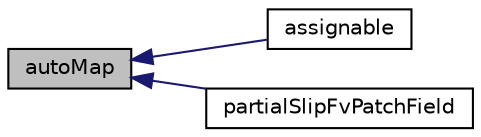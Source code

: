 digraph "autoMap"
{
  bgcolor="transparent";
  edge [fontname="Helvetica",fontsize="10",labelfontname="Helvetica",labelfontsize="10"];
  node [fontname="Helvetica",fontsize="10",shape=record];
  rankdir="LR";
  Node30 [label="autoMap",height=0.2,width=0.4,color="black", fillcolor="grey75", style="filled", fontcolor="black"];
  Node30 -> Node31 [dir="back",color="midnightblue",fontsize="10",style="solid",fontname="Helvetica"];
  Node31 [label="assignable",height=0.2,width=0.4,color="black",URL="$a23009.html#acbeb7dc057bd06ed4fbfdd907bd45ce6",tooltip="Return false: this patch field is not altered by assignment. "];
  Node30 -> Node32 [dir="back",color="midnightblue",fontsize="10",style="solid",fontname="Helvetica"];
  Node32 [label="partialSlipFvPatchField",height=0.2,width=0.4,color="black",URL="$a23009.html#a842d3ff397b919586f35e5d11e30d2e2",tooltip="Construct as copy setting internal field reference. "];
}
